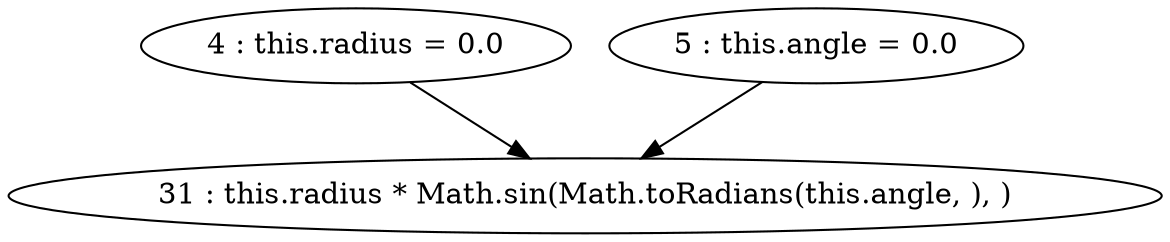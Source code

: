 digraph G {
"4 : this.radius = 0.0"
"4 : this.radius = 0.0" -> "31 : this.radius * Math.sin(Math.toRadians(this.angle, ), )"
"5 : this.angle = 0.0"
"5 : this.angle = 0.0" -> "31 : this.radius * Math.sin(Math.toRadians(this.angle, ), )"
"31 : this.radius * Math.sin(Math.toRadians(this.angle, ), )"
}